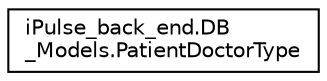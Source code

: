 digraph "Graphical Class Hierarchy"
{
 // LATEX_PDF_SIZE
  edge [fontname="Helvetica",fontsize="10",labelfontname="Helvetica",labelfontsize="10"];
  node [fontname="Helvetica",fontsize="10",shape=record];
  rankdir="LR";
  Node0 [label="iPulse_back_end.DB\l_Models.PatientDoctorType",height=0.2,width=0.4,color="black", fillcolor="white", style="filled",URL="$classiPulse__back__end_1_1DB__Models_1_1PatientDoctorType.html",tooltip=" "];
}
